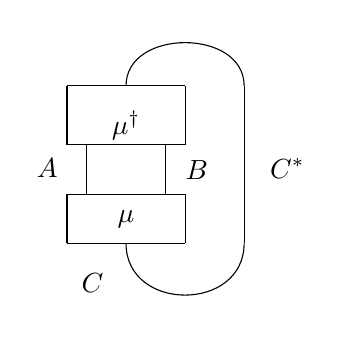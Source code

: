 \begin{tikzpicture}
	\begin{pgfonlayer}{nodelayer}
		\node [style=none] (1) at (1.925, 0.5) {};
		\node [style=none] (2) at (2.925, 0.5) {};
		\node [style=none] (3) at (3.925, -0.75) {};
		\node [style=none] (5) at (4.475, 0.2) {$C^*$};
		\node [style=none] (6) at (1.675, 0.5) {};
		\node [style=none] (7) at (3.175, 0.5) {};
		\node [style=none] (8) at (3.175, 1.25) {};
		\node [style=none] (9) at (1.675, 1.25) {};
		\node [style=none] (10) at (2.425, 0.75) {$\mu^\dagger$};
		\node [style=none] (11) at (2.425, 1.25) {};
		\node [style=none] (12) at (2.425, -0.75) {};
		\node [style=none] (15) at (1.675, -0.75) {};
		\node [style=none] (16) at (3.175, -0.75) {};
		\node [style=none] (17) at (1.675, -0.125) {};
		\node [style=none] (18) at (3.175, -0.125) {};
		\node [style=none] (19) at (2.425, -0.5) {};
		\node [style=none] (20) at (2.425, -0.45) {$\mu$};
		\node [style=none] (21) at (1.675, -0.125) {};
		\node [style=none] (22) at (1.925, -0.125) {};
		\node [style=none] (23) at (2.925, -0.125) {};
		\node [style=none] (27) at (3.925, 1.25) {};
		\node [style=none] (29) at (2, -1.25) {$C$};
		\node [style=none] (30) at (1.425, 0.2) {$A$};
		\node [style=none] (31) at (3.325, 0.175) {$B$};
	\end{pgfonlayer}
	\begin{pgfonlayer}{edgelayer}
		\draw (9.center) to (6.center);
		\draw (6.center) to (7.center);
		\draw (7.center) to (8.center);
		\draw (8.center) to (9.center);
		\draw (18.center) to (16.center);
		\draw (16.center) to (15.center);
		\draw (15.center) to (17.center);
		\draw (17.center) to (18.center);
		\draw (27.center) to (3.center);
		\draw (1.center) to (22.center);
		\draw (2.center) to (23.center);
		\draw [bend right=90, looseness=1.50] (12.center) to (3.center);
		\draw [bend left=90, looseness=1.25] (11.center) to (27.center);
	\end{pgfonlayer}
\end{tikzpicture}
